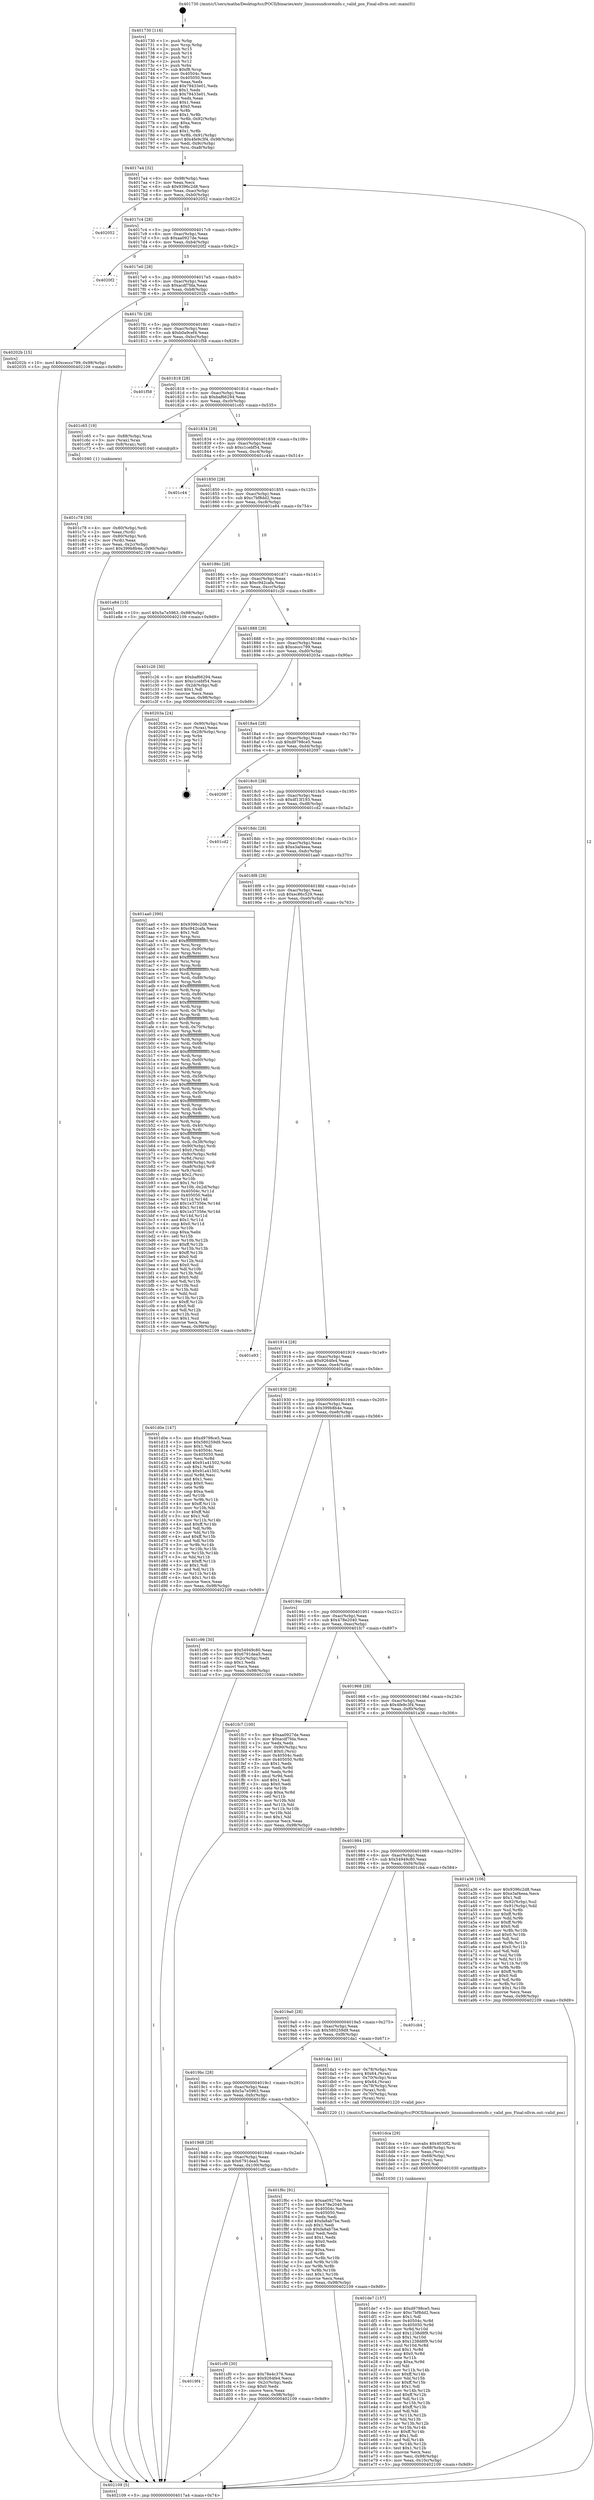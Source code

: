 digraph "0x401730" {
  label = "0x401730 (/mnt/c/Users/mathe/Desktop/tcc/POCII/binaries/extr_linuxsoundcoreinfo.c_valid_pos_Final-ollvm.out::main(0))"
  labelloc = "t"
  node[shape=record]

  Entry [label="",width=0.3,height=0.3,shape=circle,fillcolor=black,style=filled]
  "0x4017a4" [label="{
     0x4017a4 [32]\l
     | [instrs]\l
     &nbsp;&nbsp;0x4017a4 \<+6\>: mov -0x98(%rbp),%eax\l
     &nbsp;&nbsp;0x4017aa \<+2\>: mov %eax,%ecx\l
     &nbsp;&nbsp;0x4017ac \<+6\>: sub $0x9396c2d8,%ecx\l
     &nbsp;&nbsp;0x4017b2 \<+6\>: mov %eax,-0xac(%rbp)\l
     &nbsp;&nbsp;0x4017b8 \<+6\>: mov %ecx,-0xb0(%rbp)\l
     &nbsp;&nbsp;0x4017be \<+6\>: je 0000000000402052 \<main+0x922\>\l
  }"]
  "0x402052" [label="{
     0x402052\l
  }", style=dashed]
  "0x4017c4" [label="{
     0x4017c4 [28]\l
     | [instrs]\l
     &nbsp;&nbsp;0x4017c4 \<+5\>: jmp 00000000004017c9 \<main+0x99\>\l
     &nbsp;&nbsp;0x4017c9 \<+6\>: mov -0xac(%rbp),%eax\l
     &nbsp;&nbsp;0x4017cf \<+5\>: sub $0xaa0927de,%eax\l
     &nbsp;&nbsp;0x4017d4 \<+6\>: mov %eax,-0xb4(%rbp)\l
     &nbsp;&nbsp;0x4017da \<+6\>: je 00000000004020f2 \<main+0x9c2\>\l
  }"]
  Exit [label="",width=0.3,height=0.3,shape=circle,fillcolor=black,style=filled,peripheries=2]
  "0x4020f2" [label="{
     0x4020f2\l
  }", style=dashed]
  "0x4017e0" [label="{
     0x4017e0 [28]\l
     | [instrs]\l
     &nbsp;&nbsp;0x4017e0 \<+5\>: jmp 00000000004017e5 \<main+0xb5\>\l
     &nbsp;&nbsp;0x4017e5 \<+6\>: mov -0xac(%rbp),%eax\l
     &nbsp;&nbsp;0x4017eb \<+5\>: sub $0xacdf7fda,%eax\l
     &nbsp;&nbsp;0x4017f0 \<+6\>: mov %eax,-0xb8(%rbp)\l
     &nbsp;&nbsp;0x4017f6 \<+6\>: je 000000000040202b \<main+0x8fb\>\l
  }"]
  "0x401de7" [label="{
     0x401de7 [157]\l
     | [instrs]\l
     &nbsp;&nbsp;0x401de7 \<+5\>: mov $0xd9798ce5,%esi\l
     &nbsp;&nbsp;0x401dec \<+5\>: mov $0xc7bf8dd2,%ecx\l
     &nbsp;&nbsp;0x401df1 \<+2\>: mov $0x1,%dl\l
     &nbsp;&nbsp;0x401df3 \<+8\>: mov 0x40504c,%r8d\l
     &nbsp;&nbsp;0x401dfb \<+8\>: mov 0x405050,%r9d\l
     &nbsp;&nbsp;0x401e03 \<+3\>: mov %r8d,%r10d\l
     &nbsp;&nbsp;0x401e06 \<+7\>: add $0x1238d8f9,%r10d\l
     &nbsp;&nbsp;0x401e0d \<+4\>: sub $0x1,%r10d\l
     &nbsp;&nbsp;0x401e11 \<+7\>: sub $0x1238d8f9,%r10d\l
     &nbsp;&nbsp;0x401e18 \<+4\>: imul %r10d,%r8d\l
     &nbsp;&nbsp;0x401e1c \<+4\>: and $0x1,%r8d\l
     &nbsp;&nbsp;0x401e20 \<+4\>: cmp $0x0,%r8d\l
     &nbsp;&nbsp;0x401e24 \<+4\>: sete %r11b\l
     &nbsp;&nbsp;0x401e28 \<+4\>: cmp $0xa,%r9d\l
     &nbsp;&nbsp;0x401e2c \<+3\>: setl %bl\l
     &nbsp;&nbsp;0x401e2f \<+3\>: mov %r11b,%r14b\l
     &nbsp;&nbsp;0x401e32 \<+4\>: xor $0xff,%r14b\l
     &nbsp;&nbsp;0x401e36 \<+3\>: mov %bl,%r15b\l
     &nbsp;&nbsp;0x401e39 \<+4\>: xor $0xff,%r15b\l
     &nbsp;&nbsp;0x401e3d \<+3\>: xor $0x1,%dl\l
     &nbsp;&nbsp;0x401e40 \<+3\>: mov %r14b,%r12b\l
     &nbsp;&nbsp;0x401e43 \<+4\>: and $0xff,%r12b\l
     &nbsp;&nbsp;0x401e47 \<+3\>: and %dl,%r11b\l
     &nbsp;&nbsp;0x401e4a \<+3\>: mov %r15b,%r13b\l
     &nbsp;&nbsp;0x401e4d \<+4\>: and $0xff,%r13b\l
     &nbsp;&nbsp;0x401e51 \<+2\>: and %dl,%bl\l
     &nbsp;&nbsp;0x401e53 \<+3\>: or %r11b,%r12b\l
     &nbsp;&nbsp;0x401e56 \<+3\>: or %bl,%r13b\l
     &nbsp;&nbsp;0x401e59 \<+3\>: xor %r13b,%r12b\l
     &nbsp;&nbsp;0x401e5c \<+3\>: or %r15b,%r14b\l
     &nbsp;&nbsp;0x401e5f \<+4\>: xor $0xff,%r14b\l
     &nbsp;&nbsp;0x401e63 \<+3\>: or $0x1,%dl\l
     &nbsp;&nbsp;0x401e66 \<+3\>: and %dl,%r14b\l
     &nbsp;&nbsp;0x401e69 \<+3\>: or %r14b,%r12b\l
     &nbsp;&nbsp;0x401e6c \<+4\>: test $0x1,%r12b\l
     &nbsp;&nbsp;0x401e70 \<+3\>: cmovne %ecx,%esi\l
     &nbsp;&nbsp;0x401e73 \<+6\>: mov %esi,-0x98(%rbp)\l
     &nbsp;&nbsp;0x401e79 \<+6\>: mov %eax,-0x10c(%rbp)\l
     &nbsp;&nbsp;0x401e7f \<+5\>: jmp 0000000000402109 \<main+0x9d9\>\l
  }"]
  "0x40202b" [label="{
     0x40202b [15]\l
     | [instrs]\l
     &nbsp;&nbsp;0x40202b \<+10\>: movl $0xceccc799,-0x98(%rbp)\l
     &nbsp;&nbsp;0x402035 \<+5\>: jmp 0000000000402109 \<main+0x9d9\>\l
  }"]
  "0x4017fc" [label="{
     0x4017fc [28]\l
     | [instrs]\l
     &nbsp;&nbsp;0x4017fc \<+5\>: jmp 0000000000401801 \<main+0xd1\>\l
     &nbsp;&nbsp;0x401801 \<+6\>: mov -0xac(%rbp),%eax\l
     &nbsp;&nbsp;0x401807 \<+5\>: sub $0xb0a9cef4,%eax\l
     &nbsp;&nbsp;0x40180c \<+6\>: mov %eax,-0xbc(%rbp)\l
     &nbsp;&nbsp;0x401812 \<+6\>: je 0000000000401f58 \<main+0x828\>\l
  }"]
  "0x401dca" [label="{
     0x401dca [29]\l
     | [instrs]\l
     &nbsp;&nbsp;0x401dca \<+10\>: movabs $0x4030f2,%rdi\l
     &nbsp;&nbsp;0x401dd4 \<+4\>: mov -0x68(%rbp),%rsi\l
     &nbsp;&nbsp;0x401dd8 \<+2\>: mov %eax,(%rsi)\l
     &nbsp;&nbsp;0x401dda \<+4\>: mov -0x68(%rbp),%rsi\l
     &nbsp;&nbsp;0x401dde \<+2\>: mov (%rsi),%esi\l
     &nbsp;&nbsp;0x401de0 \<+2\>: mov $0x0,%al\l
     &nbsp;&nbsp;0x401de2 \<+5\>: call 0000000000401030 \<printf@plt\>\l
     | [calls]\l
     &nbsp;&nbsp;0x401030 \{1\} (unknown)\l
  }"]
  "0x401f58" [label="{
     0x401f58\l
  }", style=dashed]
  "0x401818" [label="{
     0x401818 [28]\l
     | [instrs]\l
     &nbsp;&nbsp;0x401818 \<+5\>: jmp 000000000040181d \<main+0xed\>\l
     &nbsp;&nbsp;0x40181d \<+6\>: mov -0xac(%rbp),%eax\l
     &nbsp;&nbsp;0x401823 \<+5\>: sub $0xbaf66294,%eax\l
     &nbsp;&nbsp;0x401828 \<+6\>: mov %eax,-0xc0(%rbp)\l
     &nbsp;&nbsp;0x40182e \<+6\>: je 0000000000401c65 \<main+0x535\>\l
  }"]
  "0x4019f4" [label="{
     0x4019f4\l
  }", style=dashed]
  "0x401c65" [label="{
     0x401c65 [19]\l
     | [instrs]\l
     &nbsp;&nbsp;0x401c65 \<+7\>: mov -0x88(%rbp),%rax\l
     &nbsp;&nbsp;0x401c6c \<+3\>: mov (%rax),%rax\l
     &nbsp;&nbsp;0x401c6f \<+4\>: mov 0x8(%rax),%rdi\l
     &nbsp;&nbsp;0x401c73 \<+5\>: call 0000000000401040 \<atoi@plt\>\l
     | [calls]\l
     &nbsp;&nbsp;0x401040 \{1\} (unknown)\l
  }"]
  "0x401834" [label="{
     0x401834 [28]\l
     | [instrs]\l
     &nbsp;&nbsp;0x401834 \<+5\>: jmp 0000000000401839 \<main+0x109\>\l
     &nbsp;&nbsp;0x401839 \<+6\>: mov -0xac(%rbp),%eax\l
     &nbsp;&nbsp;0x40183f \<+5\>: sub $0xc1cebf54,%eax\l
     &nbsp;&nbsp;0x401844 \<+6\>: mov %eax,-0xc4(%rbp)\l
     &nbsp;&nbsp;0x40184a \<+6\>: je 0000000000401c44 \<main+0x514\>\l
  }"]
  "0x401cf0" [label="{
     0x401cf0 [30]\l
     | [instrs]\l
     &nbsp;&nbsp;0x401cf0 \<+5\>: mov $0x78e4c376,%eax\l
     &nbsp;&nbsp;0x401cf5 \<+5\>: mov $0x9264fe4,%ecx\l
     &nbsp;&nbsp;0x401cfa \<+3\>: mov -0x2c(%rbp),%edx\l
     &nbsp;&nbsp;0x401cfd \<+3\>: cmp $0x0,%edx\l
     &nbsp;&nbsp;0x401d00 \<+3\>: cmove %ecx,%eax\l
     &nbsp;&nbsp;0x401d03 \<+6\>: mov %eax,-0x98(%rbp)\l
     &nbsp;&nbsp;0x401d09 \<+5\>: jmp 0000000000402109 \<main+0x9d9\>\l
  }"]
  "0x401c44" [label="{
     0x401c44\l
  }", style=dashed]
  "0x401850" [label="{
     0x401850 [28]\l
     | [instrs]\l
     &nbsp;&nbsp;0x401850 \<+5\>: jmp 0000000000401855 \<main+0x125\>\l
     &nbsp;&nbsp;0x401855 \<+6\>: mov -0xac(%rbp),%eax\l
     &nbsp;&nbsp;0x40185b \<+5\>: sub $0xc7bf8dd2,%eax\l
     &nbsp;&nbsp;0x401860 \<+6\>: mov %eax,-0xc8(%rbp)\l
     &nbsp;&nbsp;0x401866 \<+6\>: je 0000000000401e84 \<main+0x754\>\l
  }"]
  "0x4019d8" [label="{
     0x4019d8 [28]\l
     | [instrs]\l
     &nbsp;&nbsp;0x4019d8 \<+5\>: jmp 00000000004019dd \<main+0x2ad\>\l
     &nbsp;&nbsp;0x4019dd \<+6\>: mov -0xac(%rbp),%eax\l
     &nbsp;&nbsp;0x4019e3 \<+5\>: sub $0x6791dea5,%eax\l
     &nbsp;&nbsp;0x4019e8 \<+6\>: mov %eax,-0x100(%rbp)\l
     &nbsp;&nbsp;0x4019ee \<+6\>: je 0000000000401cf0 \<main+0x5c0\>\l
  }"]
  "0x401e84" [label="{
     0x401e84 [15]\l
     | [instrs]\l
     &nbsp;&nbsp;0x401e84 \<+10\>: movl $0x5a7e5963,-0x98(%rbp)\l
     &nbsp;&nbsp;0x401e8e \<+5\>: jmp 0000000000402109 \<main+0x9d9\>\l
  }"]
  "0x40186c" [label="{
     0x40186c [28]\l
     | [instrs]\l
     &nbsp;&nbsp;0x40186c \<+5\>: jmp 0000000000401871 \<main+0x141\>\l
     &nbsp;&nbsp;0x401871 \<+6\>: mov -0xac(%rbp),%eax\l
     &nbsp;&nbsp;0x401877 \<+5\>: sub $0xc942cafa,%eax\l
     &nbsp;&nbsp;0x40187c \<+6\>: mov %eax,-0xcc(%rbp)\l
     &nbsp;&nbsp;0x401882 \<+6\>: je 0000000000401c26 \<main+0x4f6\>\l
  }"]
  "0x401f6c" [label="{
     0x401f6c [91]\l
     | [instrs]\l
     &nbsp;&nbsp;0x401f6c \<+5\>: mov $0xaa0927de,%eax\l
     &nbsp;&nbsp;0x401f71 \<+5\>: mov $0x478e2040,%ecx\l
     &nbsp;&nbsp;0x401f76 \<+7\>: mov 0x40504c,%edx\l
     &nbsp;&nbsp;0x401f7d \<+7\>: mov 0x405050,%esi\l
     &nbsp;&nbsp;0x401f84 \<+2\>: mov %edx,%edi\l
     &nbsp;&nbsp;0x401f86 \<+6\>: add $0xfa8ab7be,%edi\l
     &nbsp;&nbsp;0x401f8c \<+3\>: sub $0x1,%edi\l
     &nbsp;&nbsp;0x401f8f \<+6\>: sub $0xfa8ab7be,%edi\l
     &nbsp;&nbsp;0x401f95 \<+3\>: imul %edi,%edx\l
     &nbsp;&nbsp;0x401f98 \<+3\>: and $0x1,%edx\l
     &nbsp;&nbsp;0x401f9b \<+3\>: cmp $0x0,%edx\l
     &nbsp;&nbsp;0x401f9e \<+4\>: sete %r8b\l
     &nbsp;&nbsp;0x401fa2 \<+3\>: cmp $0xa,%esi\l
     &nbsp;&nbsp;0x401fa5 \<+4\>: setl %r9b\l
     &nbsp;&nbsp;0x401fa9 \<+3\>: mov %r8b,%r10b\l
     &nbsp;&nbsp;0x401fac \<+3\>: and %r9b,%r10b\l
     &nbsp;&nbsp;0x401faf \<+3\>: xor %r9b,%r8b\l
     &nbsp;&nbsp;0x401fb2 \<+3\>: or %r8b,%r10b\l
     &nbsp;&nbsp;0x401fb5 \<+4\>: test $0x1,%r10b\l
     &nbsp;&nbsp;0x401fb9 \<+3\>: cmovne %ecx,%eax\l
     &nbsp;&nbsp;0x401fbc \<+6\>: mov %eax,-0x98(%rbp)\l
     &nbsp;&nbsp;0x401fc2 \<+5\>: jmp 0000000000402109 \<main+0x9d9\>\l
  }"]
  "0x401c26" [label="{
     0x401c26 [30]\l
     | [instrs]\l
     &nbsp;&nbsp;0x401c26 \<+5\>: mov $0xbaf66294,%eax\l
     &nbsp;&nbsp;0x401c2b \<+5\>: mov $0xc1cebf54,%ecx\l
     &nbsp;&nbsp;0x401c30 \<+3\>: mov -0x2d(%rbp),%dl\l
     &nbsp;&nbsp;0x401c33 \<+3\>: test $0x1,%dl\l
     &nbsp;&nbsp;0x401c36 \<+3\>: cmovne %ecx,%eax\l
     &nbsp;&nbsp;0x401c39 \<+6\>: mov %eax,-0x98(%rbp)\l
     &nbsp;&nbsp;0x401c3f \<+5\>: jmp 0000000000402109 \<main+0x9d9\>\l
  }"]
  "0x401888" [label="{
     0x401888 [28]\l
     | [instrs]\l
     &nbsp;&nbsp;0x401888 \<+5\>: jmp 000000000040188d \<main+0x15d\>\l
     &nbsp;&nbsp;0x40188d \<+6\>: mov -0xac(%rbp),%eax\l
     &nbsp;&nbsp;0x401893 \<+5\>: sub $0xceccc799,%eax\l
     &nbsp;&nbsp;0x401898 \<+6\>: mov %eax,-0xd0(%rbp)\l
     &nbsp;&nbsp;0x40189e \<+6\>: je 000000000040203a \<main+0x90a\>\l
  }"]
  "0x4019bc" [label="{
     0x4019bc [28]\l
     | [instrs]\l
     &nbsp;&nbsp;0x4019bc \<+5\>: jmp 00000000004019c1 \<main+0x291\>\l
     &nbsp;&nbsp;0x4019c1 \<+6\>: mov -0xac(%rbp),%eax\l
     &nbsp;&nbsp;0x4019c7 \<+5\>: sub $0x5a7e5963,%eax\l
     &nbsp;&nbsp;0x4019cc \<+6\>: mov %eax,-0xfc(%rbp)\l
     &nbsp;&nbsp;0x4019d2 \<+6\>: je 0000000000401f6c \<main+0x83c\>\l
  }"]
  "0x40203a" [label="{
     0x40203a [24]\l
     | [instrs]\l
     &nbsp;&nbsp;0x40203a \<+7\>: mov -0x90(%rbp),%rax\l
     &nbsp;&nbsp;0x402041 \<+2\>: mov (%rax),%eax\l
     &nbsp;&nbsp;0x402043 \<+4\>: lea -0x28(%rbp),%rsp\l
     &nbsp;&nbsp;0x402047 \<+1\>: pop %rbx\l
     &nbsp;&nbsp;0x402048 \<+2\>: pop %r12\l
     &nbsp;&nbsp;0x40204a \<+2\>: pop %r13\l
     &nbsp;&nbsp;0x40204c \<+2\>: pop %r14\l
     &nbsp;&nbsp;0x40204e \<+2\>: pop %r15\l
     &nbsp;&nbsp;0x402050 \<+1\>: pop %rbp\l
     &nbsp;&nbsp;0x402051 \<+1\>: ret\l
  }"]
  "0x4018a4" [label="{
     0x4018a4 [28]\l
     | [instrs]\l
     &nbsp;&nbsp;0x4018a4 \<+5\>: jmp 00000000004018a9 \<main+0x179\>\l
     &nbsp;&nbsp;0x4018a9 \<+6\>: mov -0xac(%rbp),%eax\l
     &nbsp;&nbsp;0x4018af \<+5\>: sub $0xd9798ce5,%eax\l
     &nbsp;&nbsp;0x4018b4 \<+6\>: mov %eax,-0xd4(%rbp)\l
     &nbsp;&nbsp;0x4018ba \<+6\>: je 0000000000402097 \<main+0x967\>\l
  }"]
  "0x401da1" [label="{
     0x401da1 [41]\l
     | [instrs]\l
     &nbsp;&nbsp;0x401da1 \<+4\>: mov -0x78(%rbp),%rax\l
     &nbsp;&nbsp;0x401da5 \<+7\>: movq $0x64,(%rax)\l
     &nbsp;&nbsp;0x401dac \<+4\>: mov -0x70(%rbp),%rax\l
     &nbsp;&nbsp;0x401db0 \<+7\>: movq $0x64,(%rax)\l
     &nbsp;&nbsp;0x401db7 \<+4\>: mov -0x78(%rbp),%rax\l
     &nbsp;&nbsp;0x401dbb \<+3\>: mov (%rax),%rdi\l
     &nbsp;&nbsp;0x401dbe \<+4\>: mov -0x70(%rbp),%rax\l
     &nbsp;&nbsp;0x401dc2 \<+3\>: mov (%rax),%rsi\l
     &nbsp;&nbsp;0x401dc5 \<+5\>: call 0000000000401220 \<valid_pos\>\l
     | [calls]\l
     &nbsp;&nbsp;0x401220 \{1\} (/mnt/c/Users/mathe/Desktop/tcc/POCII/binaries/extr_linuxsoundcoreinfo.c_valid_pos_Final-ollvm.out::valid_pos)\l
  }"]
  "0x402097" [label="{
     0x402097\l
  }", style=dashed]
  "0x4018c0" [label="{
     0x4018c0 [28]\l
     | [instrs]\l
     &nbsp;&nbsp;0x4018c0 \<+5\>: jmp 00000000004018c5 \<main+0x195\>\l
     &nbsp;&nbsp;0x4018c5 \<+6\>: mov -0xac(%rbp),%eax\l
     &nbsp;&nbsp;0x4018cb \<+5\>: sub $0xdf13f193,%eax\l
     &nbsp;&nbsp;0x4018d0 \<+6\>: mov %eax,-0xd8(%rbp)\l
     &nbsp;&nbsp;0x4018d6 \<+6\>: je 0000000000401cd2 \<main+0x5a2\>\l
  }"]
  "0x4019a0" [label="{
     0x4019a0 [28]\l
     | [instrs]\l
     &nbsp;&nbsp;0x4019a0 \<+5\>: jmp 00000000004019a5 \<main+0x275\>\l
     &nbsp;&nbsp;0x4019a5 \<+6\>: mov -0xac(%rbp),%eax\l
     &nbsp;&nbsp;0x4019ab \<+5\>: sub $0x580259d9,%eax\l
     &nbsp;&nbsp;0x4019b0 \<+6\>: mov %eax,-0xf8(%rbp)\l
     &nbsp;&nbsp;0x4019b6 \<+6\>: je 0000000000401da1 \<main+0x671\>\l
  }"]
  "0x401cd2" [label="{
     0x401cd2\l
  }", style=dashed]
  "0x4018dc" [label="{
     0x4018dc [28]\l
     | [instrs]\l
     &nbsp;&nbsp;0x4018dc \<+5\>: jmp 00000000004018e1 \<main+0x1b1\>\l
     &nbsp;&nbsp;0x4018e1 \<+6\>: mov -0xac(%rbp),%eax\l
     &nbsp;&nbsp;0x4018e7 \<+5\>: sub $0xe3af4eea,%eax\l
     &nbsp;&nbsp;0x4018ec \<+6\>: mov %eax,-0xdc(%rbp)\l
     &nbsp;&nbsp;0x4018f2 \<+6\>: je 0000000000401aa0 \<main+0x370\>\l
  }"]
  "0x401cb4" [label="{
     0x401cb4\l
  }", style=dashed]
  "0x401aa0" [label="{
     0x401aa0 [390]\l
     | [instrs]\l
     &nbsp;&nbsp;0x401aa0 \<+5\>: mov $0x9396c2d8,%eax\l
     &nbsp;&nbsp;0x401aa5 \<+5\>: mov $0xc942cafa,%ecx\l
     &nbsp;&nbsp;0x401aaa \<+2\>: mov $0x1,%dl\l
     &nbsp;&nbsp;0x401aac \<+3\>: mov %rsp,%rsi\l
     &nbsp;&nbsp;0x401aaf \<+4\>: add $0xfffffffffffffff0,%rsi\l
     &nbsp;&nbsp;0x401ab3 \<+3\>: mov %rsi,%rsp\l
     &nbsp;&nbsp;0x401ab6 \<+7\>: mov %rsi,-0x90(%rbp)\l
     &nbsp;&nbsp;0x401abd \<+3\>: mov %rsp,%rsi\l
     &nbsp;&nbsp;0x401ac0 \<+4\>: add $0xfffffffffffffff0,%rsi\l
     &nbsp;&nbsp;0x401ac4 \<+3\>: mov %rsi,%rsp\l
     &nbsp;&nbsp;0x401ac7 \<+3\>: mov %rsp,%rdi\l
     &nbsp;&nbsp;0x401aca \<+4\>: add $0xfffffffffffffff0,%rdi\l
     &nbsp;&nbsp;0x401ace \<+3\>: mov %rdi,%rsp\l
     &nbsp;&nbsp;0x401ad1 \<+7\>: mov %rdi,-0x88(%rbp)\l
     &nbsp;&nbsp;0x401ad8 \<+3\>: mov %rsp,%rdi\l
     &nbsp;&nbsp;0x401adb \<+4\>: add $0xfffffffffffffff0,%rdi\l
     &nbsp;&nbsp;0x401adf \<+3\>: mov %rdi,%rsp\l
     &nbsp;&nbsp;0x401ae2 \<+4\>: mov %rdi,-0x80(%rbp)\l
     &nbsp;&nbsp;0x401ae6 \<+3\>: mov %rsp,%rdi\l
     &nbsp;&nbsp;0x401ae9 \<+4\>: add $0xfffffffffffffff0,%rdi\l
     &nbsp;&nbsp;0x401aed \<+3\>: mov %rdi,%rsp\l
     &nbsp;&nbsp;0x401af0 \<+4\>: mov %rdi,-0x78(%rbp)\l
     &nbsp;&nbsp;0x401af4 \<+3\>: mov %rsp,%rdi\l
     &nbsp;&nbsp;0x401af7 \<+4\>: add $0xfffffffffffffff0,%rdi\l
     &nbsp;&nbsp;0x401afb \<+3\>: mov %rdi,%rsp\l
     &nbsp;&nbsp;0x401afe \<+4\>: mov %rdi,-0x70(%rbp)\l
     &nbsp;&nbsp;0x401b02 \<+3\>: mov %rsp,%rdi\l
     &nbsp;&nbsp;0x401b05 \<+4\>: add $0xfffffffffffffff0,%rdi\l
     &nbsp;&nbsp;0x401b09 \<+3\>: mov %rdi,%rsp\l
     &nbsp;&nbsp;0x401b0c \<+4\>: mov %rdi,-0x68(%rbp)\l
     &nbsp;&nbsp;0x401b10 \<+3\>: mov %rsp,%rdi\l
     &nbsp;&nbsp;0x401b13 \<+4\>: add $0xfffffffffffffff0,%rdi\l
     &nbsp;&nbsp;0x401b17 \<+3\>: mov %rdi,%rsp\l
     &nbsp;&nbsp;0x401b1a \<+4\>: mov %rdi,-0x60(%rbp)\l
     &nbsp;&nbsp;0x401b1e \<+3\>: mov %rsp,%rdi\l
     &nbsp;&nbsp;0x401b21 \<+4\>: add $0xfffffffffffffff0,%rdi\l
     &nbsp;&nbsp;0x401b25 \<+3\>: mov %rdi,%rsp\l
     &nbsp;&nbsp;0x401b28 \<+4\>: mov %rdi,-0x58(%rbp)\l
     &nbsp;&nbsp;0x401b2c \<+3\>: mov %rsp,%rdi\l
     &nbsp;&nbsp;0x401b2f \<+4\>: add $0xfffffffffffffff0,%rdi\l
     &nbsp;&nbsp;0x401b33 \<+3\>: mov %rdi,%rsp\l
     &nbsp;&nbsp;0x401b36 \<+4\>: mov %rdi,-0x50(%rbp)\l
     &nbsp;&nbsp;0x401b3a \<+3\>: mov %rsp,%rdi\l
     &nbsp;&nbsp;0x401b3d \<+4\>: add $0xfffffffffffffff0,%rdi\l
     &nbsp;&nbsp;0x401b41 \<+3\>: mov %rdi,%rsp\l
     &nbsp;&nbsp;0x401b44 \<+4\>: mov %rdi,-0x48(%rbp)\l
     &nbsp;&nbsp;0x401b48 \<+3\>: mov %rsp,%rdi\l
     &nbsp;&nbsp;0x401b4b \<+4\>: add $0xfffffffffffffff0,%rdi\l
     &nbsp;&nbsp;0x401b4f \<+3\>: mov %rdi,%rsp\l
     &nbsp;&nbsp;0x401b52 \<+4\>: mov %rdi,-0x40(%rbp)\l
     &nbsp;&nbsp;0x401b56 \<+3\>: mov %rsp,%rdi\l
     &nbsp;&nbsp;0x401b59 \<+4\>: add $0xfffffffffffffff0,%rdi\l
     &nbsp;&nbsp;0x401b5d \<+3\>: mov %rdi,%rsp\l
     &nbsp;&nbsp;0x401b60 \<+4\>: mov %rdi,-0x38(%rbp)\l
     &nbsp;&nbsp;0x401b64 \<+7\>: mov -0x90(%rbp),%rdi\l
     &nbsp;&nbsp;0x401b6b \<+6\>: movl $0x0,(%rdi)\l
     &nbsp;&nbsp;0x401b71 \<+7\>: mov -0x9c(%rbp),%r8d\l
     &nbsp;&nbsp;0x401b78 \<+3\>: mov %r8d,(%rsi)\l
     &nbsp;&nbsp;0x401b7b \<+7\>: mov -0x88(%rbp),%rdi\l
     &nbsp;&nbsp;0x401b82 \<+7\>: mov -0xa8(%rbp),%r9\l
     &nbsp;&nbsp;0x401b89 \<+3\>: mov %r9,(%rdi)\l
     &nbsp;&nbsp;0x401b8c \<+3\>: cmpl $0x2,(%rsi)\l
     &nbsp;&nbsp;0x401b8f \<+4\>: setne %r10b\l
     &nbsp;&nbsp;0x401b93 \<+4\>: and $0x1,%r10b\l
     &nbsp;&nbsp;0x401b97 \<+4\>: mov %r10b,-0x2d(%rbp)\l
     &nbsp;&nbsp;0x401b9b \<+8\>: mov 0x40504c,%r11d\l
     &nbsp;&nbsp;0x401ba3 \<+7\>: mov 0x405050,%ebx\l
     &nbsp;&nbsp;0x401baa \<+3\>: mov %r11d,%r14d\l
     &nbsp;&nbsp;0x401bad \<+7\>: add $0x1e37356e,%r14d\l
     &nbsp;&nbsp;0x401bb4 \<+4\>: sub $0x1,%r14d\l
     &nbsp;&nbsp;0x401bb8 \<+7\>: sub $0x1e37356e,%r14d\l
     &nbsp;&nbsp;0x401bbf \<+4\>: imul %r14d,%r11d\l
     &nbsp;&nbsp;0x401bc3 \<+4\>: and $0x1,%r11d\l
     &nbsp;&nbsp;0x401bc7 \<+4\>: cmp $0x0,%r11d\l
     &nbsp;&nbsp;0x401bcb \<+4\>: sete %r10b\l
     &nbsp;&nbsp;0x401bcf \<+3\>: cmp $0xa,%ebx\l
     &nbsp;&nbsp;0x401bd2 \<+4\>: setl %r15b\l
     &nbsp;&nbsp;0x401bd6 \<+3\>: mov %r10b,%r12b\l
     &nbsp;&nbsp;0x401bd9 \<+4\>: xor $0xff,%r12b\l
     &nbsp;&nbsp;0x401bdd \<+3\>: mov %r15b,%r13b\l
     &nbsp;&nbsp;0x401be0 \<+4\>: xor $0xff,%r13b\l
     &nbsp;&nbsp;0x401be4 \<+3\>: xor $0x0,%dl\l
     &nbsp;&nbsp;0x401be7 \<+3\>: mov %r12b,%sil\l
     &nbsp;&nbsp;0x401bea \<+4\>: and $0x0,%sil\l
     &nbsp;&nbsp;0x401bee \<+3\>: and %dl,%r10b\l
     &nbsp;&nbsp;0x401bf1 \<+3\>: mov %r13b,%dil\l
     &nbsp;&nbsp;0x401bf4 \<+4\>: and $0x0,%dil\l
     &nbsp;&nbsp;0x401bf8 \<+3\>: and %dl,%r15b\l
     &nbsp;&nbsp;0x401bfb \<+3\>: or %r10b,%sil\l
     &nbsp;&nbsp;0x401bfe \<+3\>: or %r15b,%dil\l
     &nbsp;&nbsp;0x401c01 \<+3\>: xor %dil,%sil\l
     &nbsp;&nbsp;0x401c04 \<+3\>: or %r13b,%r12b\l
     &nbsp;&nbsp;0x401c07 \<+4\>: xor $0xff,%r12b\l
     &nbsp;&nbsp;0x401c0b \<+3\>: or $0x0,%dl\l
     &nbsp;&nbsp;0x401c0e \<+3\>: and %dl,%r12b\l
     &nbsp;&nbsp;0x401c11 \<+3\>: or %r12b,%sil\l
     &nbsp;&nbsp;0x401c14 \<+4\>: test $0x1,%sil\l
     &nbsp;&nbsp;0x401c18 \<+3\>: cmovne %ecx,%eax\l
     &nbsp;&nbsp;0x401c1b \<+6\>: mov %eax,-0x98(%rbp)\l
     &nbsp;&nbsp;0x401c21 \<+5\>: jmp 0000000000402109 \<main+0x9d9\>\l
  }"]
  "0x4018f8" [label="{
     0x4018f8 [28]\l
     | [instrs]\l
     &nbsp;&nbsp;0x4018f8 \<+5\>: jmp 00000000004018fd \<main+0x1cd\>\l
     &nbsp;&nbsp;0x4018fd \<+6\>: mov -0xac(%rbp),%eax\l
     &nbsp;&nbsp;0x401903 \<+5\>: sub $0xec86c529,%eax\l
     &nbsp;&nbsp;0x401908 \<+6\>: mov %eax,-0xe0(%rbp)\l
     &nbsp;&nbsp;0x40190e \<+6\>: je 0000000000401e93 \<main+0x763\>\l
  }"]
  "0x401c78" [label="{
     0x401c78 [30]\l
     | [instrs]\l
     &nbsp;&nbsp;0x401c78 \<+4\>: mov -0x80(%rbp),%rdi\l
     &nbsp;&nbsp;0x401c7c \<+2\>: mov %eax,(%rdi)\l
     &nbsp;&nbsp;0x401c7e \<+4\>: mov -0x80(%rbp),%rdi\l
     &nbsp;&nbsp;0x401c82 \<+2\>: mov (%rdi),%eax\l
     &nbsp;&nbsp;0x401c84 \<+3\>: mov %eax,-0x2c(%rbp)\l
     &nbsp;&nbsp;0x401c87 \<+10\>: movl $0x399b8b4e,-0x98(%rbp)\l
     &nbsp;&nbsp;0x401c91 \<+5\>: jmp 0000000000402109 \<main+0x9d9\>\l
  }"]
  "0x401e93" [label="{
     0x401e93\l
  }", style=dashed]
  "0x401914" [label="{
     0x401914 [28]\l
     | [instrs]\l
     &nbsp;&nbsp;0x401914 \<+5\>: jmp 0000000000401919 \<main+0x1e9\>\l
     &nbsp;&nbsp;0x401919 \<+6\>: mov -0xac(%rbp),%eax\l
     &nbsp;&nbsp;0x40191f \<+5\>: sub $0x9264fe4,%eax\l
     &nbsp;&nbsp;0x401924 \<+6\>: mov %eax,-0xe4(%rbp)\l
     &nbsp;&nbsp;0x40192a \<+6\>: je 0000000000401d0e \<main+0x5de\>\l
  }"]
  "0x401730" [label="{
     0x401730 [116]\l
     | [instrs]\l
     &nbsp;&nbsp;0x401730 \<+1\>: push %rbp\l
     &nbsp;&nbsp;0x401731 \<+3\>: mov %rsp,%rbp\l
     &nbsp;&nbsp;0x401734 \<+2\>: push %r15\l
     &nbsp;&nbsp;0x401736 \<+2\>: push %r14\l
     &nbsp;&nbsp;0x401738 \<+2\>: push %r13\l
     &nbsp;&nbsp;0x40173a \<+2\>: push %r12\l
     &nbsp;&nbsp;0x40173c \<+1\>: push %rbx\l
     &nbsp;&nbsp;0x40173d \<+7\>: sub $0xf8,%rsp\l
     &nbsp;&nbsp;0x401744 \<+7\>: mov 0x40504c,%eax\l
     &nbsp;&nbsp;0x40174b \<+7\>: mov 0x405050,%ecx\l
     &nbsp;&nbsp;0x401752 \<+2\>: mov %eax,%edx\l
     &nbsp;&nbsp;0x401754 \<+6\>: add $0x79433e01,%edx\l
     &nbsp;&nbsp;0x40175a \<+3\>: sub $0x1,%edx\l
     &nbsp;&nbsp;0x40175d \<+6\>: sub $0x79433e01,%edx\l
     &nbsp;&nbsp;0x401763 \<+3\>: imul %edx,%eax\l
     &nbsp;&nbsp;0x401766 \<+3\>: and $0x1,%eax\l
     &nbsp;&nbsp;0x401769 \<+3\>: cmp $0x0,%eax\l
     &nbsp;&nbsp;0x40176c \<+4\>: sete %r8b\l
     &nbsp;&nbsp;0x401770 \<+4\>: and $0x1,%r8b\l
     &nbsp;&nbsp;0x401774 \<+7\>: mov %r8b,-0x92(%rbp)\l
     &nbsp;&nbsp;0x40177b \<+3\>: cmp $0xa,%ecx\l
     &nbsp;&nbsp;0x40177e \<+4\>: setl %r8b\l
     &nbsp;&nbsp;0x401782 \<+4\>: and $0x1,%r8b\l
     &nbsp;&nbsp;0x401786 \<+7\>: mov %r8b,-0x91(%rbp)\l
     &nbsp;&nbsp;0x40178d \<+10\>: movl $0x4fe9c3f4,-0x98(%rbp)\l
     &nbsp;&nbsp;0x401797 \<+6\>: mov %edi,-0x9c(%rbp)\l
     &nbsp;&nbsp;0x40179d \<+7\>: mov %rsi,-0xa8(%rbp)\l
  }"]
  "0x401d0e" [label="{
     0x401d0e [147]\l
     | [instrs]\l
     &nbsp;&nbsp;0x401d0e \<+5\>: mov $0xd9798ce5,%eax\l
     &nbsp;&nbsp;0x401d13 \<+5\>: mov $0x580259d9,%ecx\l
     &nbsp;&nbsp;0x401d18 \<+2\>: mov $0x1,%dl\l
     &nbsp;&nbsp;0x401d1a \<+7\>: mov 0x40504c,%esi\l
     &nbsp;&nbsp;0x401d21 \<+7\>: mov 0x405050,%edi\l
     &nbsp;&nbsp;0x401d28 \<+3\>: mov %esi,%r8d\l
     &nbsp;&nbsp;0x401d2b \<+7\>: add $0x91a41502,%r8d\l
     &nbsp;&nbsp;0x401d32 \<+4\>: sub $0x1,%r8d\l
     &nbsp;&nbsp;0x401d36 \<+7\>: sub $0x91a41502,%r8d\l
     &nbsp;&nbsp;0x401d3d \<+4\>: imul %r8d,%esi\l
     &nbsp;&nbsp;0x401d41 \<+3\>: and $0x1,%esi\l
     &nbsp;&nbsp;0x401d44 \<+3\>: cmp $0x0,%esi\l
     &nbsp;&nbsp;0x401d47 \<+4\>: sete %r9b\l
     &nbsp;&nbsp;0x401d4b \<+3\>: cmp $0xa,%edi\l
     &nbsp;&nbsp;0x401d4e \<+4\>: setl %r10b\l
     &nbsp;&nbsp;0x401d52 \<+3\>: mov %r9b,%r11b\l
     &nbsp;&nbsp;0x401d55 \<+4\>: xor $0xff,%r11b\l
     &nbsp;&nbsp;0x401d59 \<+3\>: mov %r10b,%bl\l
     &nbsp;&nbsp;0x401d5c \<+3\>: xor $0xff,%bl\l
     &nbsp;&nbsp;0x401d5f \<+3\>: xor $0x1,%dl\l
     &nbsp;&nbsp;0x401d62 \<+3\>: mov %r11b,%r14b\l
     &nbsp;&nbsp;0x401d65 \<+4\>: and $0xff,%r14b\l
     &nbsp;&nbsp;0x401d69 \<+3\>: and %dl,%r9b\l
     &nbsp;&nbsp;0x401d6c \<+3\>: mov %bl,%r15b\l
     &nbsp;&nbsp;0x401d6f \<+4\>: and $0xff,%r15b\l
     &nbsp;&nbsp;0x401d73 \<+3\>: and %dl,%r10b\l
     &nbsp;&nbsp;0x401d76 \<+3\>: or %r9b,%r14b\l
     &nbsp;&nbsp;0x401d79 \<+3\>: or %r10b,%r15b\l
     &nbsp;&nbsp;0x401d7c \<+3\>: xor %r15b,%r14b\l
     &nbsp;&nbsp;0x401d7f \<+3\>: or %bl,%r11b\l
     &nbsp;&nbsp;0x401d82 \<+4\>: xor $0xff,%r11b\l
     &nbsp;&nbsp;0x401d86 \<+3\>: or $0x1,%dl\l
     &nbsp;&nbsp;0x401d89 \<+3\>: and %dl,%r11b\l
     &nbsp;&nbsp;0x401d8c \<+3\>: or %r11b,%r14b\l
     &nbsp;&nbsp;0x401d8f \<+4\>: test $0x1,%r14b\l
     &nbsp;&nbsp;0x401d93 \<+3\>: cmovne %ecx,%eax\l
     &nbsp;&nbsp;0x401d96 \<+6\>: mov %eax,-0x98(%rbp)\l
     &nbsp;&nbsp;0x401d9c \<+5\>: jmp 0000000000402109 \<main+0x9d9\>\l
  }"]
  "0x401930" [label="{
     0x401930 [28]\l
     | [instrs]\l
     &nbsp;&nbsp;0x401930 \<+5\>: jmp 0000000000401935 \<main+0x205\>\l
     &nbsp;&nbsp;0x401935 \<+6\>: mov -0xac(%rbp),%eax\l
     &nbsp;&nbsp;0x40193b \<+5\>: sub $0x399b8b4e,%eax\l
     &nbsp;&nbsp;0x401940 \<+6\>: mov %eax,-0xe8(%rbp)\l
     &nbsp;&nbsp;0x401946 \<+6\>: je 0000000000401c96 \<main+0x566\>\l
  }"]
  "0x402109" [label="{
     0x402109 [5]\l
     | [instrs]\l
     &nbsp;&nbsp;0x402109 \<+5\>: jmp 00000000004017a4 \<main+0x74\>\l
  }"]
  "0x401c96" [label="{
     0x401c96 [30]\l
     | [instrs]\l
     &nbsp;&nbsp;0x401c96 \<+5\>: mov $0x54949c80,%eax\l
     &nbsp;&nbsp;0x401c9b \<+5\>: mov $0x6791dea5,%ecx\l
     &nbsp;&nbsp;0x401ca0 \<+3\>: mov -0x2c(%rbp),%edx\l
     &nbsp;&nbsp;0x401ca3 \<+3\>: cmp $0x1,%edx\l
     &nbsp;&nbsp;0x401ca6 \<+3\>: cmovl %ecx,%eax\l
     &nbsp;&nbsp;0x401ca9 \<+6\>: mov %eax,-0x98(%rbp)\l
     &nbsp;&nbsp;0x401caf \<+5\>: jmp 0000000000402109 \<main+0x9d9\>\l
  }"]
  "0x40194c" [label="{
     0x40194c [28]\l
     | [instrs]\l
     &nbsp;&nbsp;0x40194c \<+5\>: jmp 0000000000401951 \<main+0x221\>\l
     &nbsp;&nbsp;0x401951 \<+6\>: mov -0xac(%rbp),%eax\l
     &nbsp;&nbsp;0x401957 \<+5\>: sub $0x478e2040,%eax\l
     &nbsp;&nbsp;0x40195c \<+6\>: mov %eax,-0xec(%rbp)\l
     &nbsp;&nbsp;0x401962 \<+6\>: je 0000000000401fc7 \<main+0x897\>\l
  }"]
  "0x401984" [label="{
     0x401984 [28]\l
     | [instrs]\l
     &nbsp;&nbsp;0x401984 \<+5\>: jmp 0000000000401989 \<main+0x259\>\l
     &nbsp;&nbsp;0x401989 \<+6\>: mov -0xac(%rbp),%eax\l
     &nbsp;&nbsp;0x40198f \<+5\>: sub $0x54949c80,%eax\l
     &nbsp;&nbsp;0x401994 \<+6\>: mov %eax,-0xf4(%rbp)\l
     &nbsp;&nbsp;0x40199a \<+6\>: je 0000000000401cb4 \<main+0x584\>\l
  }"]
  "0x401fc7" [label="{
     0x401fc7 [100]\l
     | [instrs]\l
     &nbsp;&nbsp;0x401fc7 \<+5\>: mov $0xaa0927de,%eax\l
     &nbsp;&nbsp;0x401fcc \<+5\>: mov $0xacdf7fda,%ecx\l
     &nbsp;&nbsp;0x401fd1 \<+2\>: xor %edx,%edx\l
     &nbsp;&nbsp;0x401fd3 \<+7\>: mov -0x90(%rbp),%rsi\l
     &nbsp;&nbsp;0x401fda \<+6\>: movl $0x0,(%rsi)\l
     &nbsp;&nbsp;0x401fe0 \<+7\>: mov 0x40504c,%edi\l
     &nbsp;&nbsp;0x401fe7 \<+8\>: mov 0x405050,%r8d\l
     &nbsp;&nbsp;0x401fef \<+3\>: sub $0x1,%edx\l
     &nbsp;&nbsp;0x401ff2 \<+3\>: mov %edi,%r9d\l
     &nbsp;&nbsp;0x401ff5 \<+3\>: add %edx,%r9d\l
     &nbsp;&nbsp;0x401ff8 \<+4\>: imul %r9d,%edi\l
     &nbsp;&nbsp;0x401ffc \<+3\>: and $0x1,%edi\l
     &nbsp;&nbsp;0x401fff \<+3\>: cmp $0x0,%edi\l
     &nbsp;&nbsp;0x402002 \<+4\>: sete %r10b\l
     &nbsp;&nbsp;0x402006 \<+4\>: cmp $0xa,%r8d\l
     &nbsp;&nbsp;0x40200a \<+4\>: setl %r11b\l
     &nbsp;&nbsp;0x40200e \<+3\>: mov %r10b,%bl\l
     &nbsp;&nbsp;0x402011 \<+3\>: and %r11b,%bl\l
     &nbsp;&nbsp;0x402014 \<+3\>: xor %r11b,%r10b\l
     &nbsp;&nbsp;0x402017 \<+3\>: or %r10b,%bl\l
     &nbsp;&nbsp;0x40201a \<+3\>: test $0x1,%bl\l
     &nbsp;&nbsp;0x40201d \<+3\>: cmovne %ecx,%eax\l
     &nbsp;&nbsp;0x402020 \<+6\>: mov %eax,-0x98(%rbp)\l
     &nbsp;&nbsp;0x402026 \<+5\>: jmp 0000000000402109 \<main+0x9d9\>\l
  }"]
  "0x401968" [label="{
     0x401968 [28]\l
     | [instrs]\l
     &nbsp;&nbsp;0x401968 \<+5\>: jmp 000000000040196d \<main+0x23d\>\l
     &nbsp;&nbsp;0x40196d \<+6\>: mov -0xac(%rbp),%eax\l
     &nbsp;&nbsp;0x401973 \<+5\>: sub $0x4fe9c3f4,%eax\l
     &nbsp;&nbsp;0x401978 \<+6\>: mov %eax,-0xf0(%rbp)\l
     &nbsp;&nbsp;0x40197e \<+6\>: je 0000000000401a36 \<main+0x306\>\l
  }"]
  "0x401a36" [label="{
     0x401a36 [106]\l
     | [instrs]\l
     &nbsp;&nbsp;0x401a36 \<+5\>: mov $0x9396c2d8,%eax\l
     &nbsp;&nbsp;0x401a3b \<+5\>: mov $0xe3af4eea,%ecx\l
     &nbsp;&nbsp;0x401a40 \<+2\>: mov $0x1,%dl\l
     &nbsp;&nbsp;0x401a42 \<+7\>: mov -0x92(%rbp),%sil\l
     &nbsp;&nbsp;0x401a49 \<+7\>: mov -0x91(%rbp),%dil\l
     &nbsp;&nbsp;0x401a50 \<+3\>: mov %sil,%r8b\l
     &nbsp;&nbsp;0x401a53 \<+4\>: xor $0xff,%r8b\l
     &nbsp;&nbsp;0x401a57 \<+3\>: mov %dil,%r9b\l
     &nbsp;&nbsp;0x401a5a \<+4\>: xor $0xff,%r9b\l
     &nbsp;&nbsp;0x401a5e \<+3\>: xor $0x0,%dl\l
     &nbsp;&nbsp;0x401a61 \<+3\>: mov %r8b,%r10b\l
     &nbsp;&nbsp;0x401a64 \<+4\>: and $0x0,%r10b\l
     &nbsp;&nbsp;0x401a68 \<+3\>: and %dl,%sil\l
     &nbsp;&nbsp;0x401a6b \<+3\>: mov %r9b,%r11b\l
     &nbsp;&nbsp;0x401a6e \<+4\>: and $0x0,%r11b\l
     &nbsp;&nbsp;0x401a72 \<+3\>: and %dl,%dil\l
     &nbsp;&nbsp;0x401a75 \<+3\>: or %sil,%r10b\l
     &nbsp;&nbsp;0x401a78 \<+3\>: or %dil,%r11b\l
     &nbsp;&nbsp;0x401a7b \<+3\>: xor %r11b,%r10b\l
     &nbsp;&nbsp;0x401a7e \<+3\>: or %r9b,%r8b\l
     &nbsp;&nbsp;0x401a81 \<+4\>: xor $0xff,%r8b\l
     &nbsp;&nbsp;0x401a85 \<+3\>: or $0x0,%dl\l
     &nbsp;&nbsp;0x401a88 \<+3\>: and %dl,%r8b\l
     &nbsp;&nbsp;0x401a8b \<+3\>: or %r8b,%r10b\l
     &nbsp;&nbsp;0x401a8e \<+4\>: test $0x1,%r10b\l
     &nbsp;&nbsp;0x401a92 \<+3\>: cmovne %ecx,%eax\l
     &nbsp;&nbsp;0x401a95 \<+6\>: mov %eax,-0x98(%rbp)\l
     &nbsp;&nbsp;0x401a9b \<+5\>: jmp 0000000000402109 \<main+0x9d9\>\l
  }"]
  Entry -> "0x401730" [label=" 1"]
  "0x4017a4" -> "0x402052" [label=" 0"]
  "0x4017a4" -> "0x4017c4" [label=" 13"]
  "0x40203a" -> Exit [label=" 1"]
  "0x4017c4" -> "0x4020f2" [label=" 0"]
  "0x4017c4" -> "0x4017e0" [label=" 13"]
  "0x40202b" -> "0x402109" [label=" 1"]
  "0x4017e0" -> "0x40202b" [label=" 1"]
  "0x4017e0" -> "0x4017fc" [label=" 12"]
  "0x401fc7" -> "0x402109" [label=" 1"]
  "0x4017fc" -> "0x401f58" [label=" 0"]
  "0x4017fc" -> "0x401818" [label=" 12"]
  "0x401f6c" -> "0x402109" [label=" 1"]
  "0x401818" -> "0x401c65" [label=" 1"]
  "0x401818" -> "0x401834" [label=" 11"]
  "0x401e84" -> "0x402109" [label=" 1"]
  "0x401834" -> "0x401c44" [label=" 0"]
  "0x401834" -> "0x401850" [label=" 11"]
  "0x401de7" -> "0x402109" [label=" 1"]
  "0x401850" -> "0x401e84" [label=" 1"]
  "0x401850" -> "0x40186c" [label=" 10"]
  "0x401da1" -> "0x401dca" [label=" 1"]
  "0x40186c" -> "0x401c26" [label=" 1"]
  "0x40186c" -> "0x401888" [label=" 9"]
  "0x401d0e" -> "0x402109" [label=" 1"]
  "0x401888" -> "0x40203a" [label=" 1"]
  "0x401888" -> "0x4018a4" [label=" 8"]
  "0x4019d8" -> "0x4019f4" [label=" 0"]
  "0x4018a4" -> "0x402097" [label=" 0"]
  "0x4018a4" -> "0x4018c0" [label=" 8"]
  "0x4019d8" -> "0x401cf0" [label=" 1"]
  "0x4018c0" -> "0x401cd2" [label=" 0"]
  "0x4018c0" -> "0x4018dc" [label=" 8"]
  "0x4019bc" -> "0x4019d8" [label=" 1"]
  "0x4018dc" -> "0x401aa0" [label=" 1"]
  "0x4018dc" -> "0x4018f8" [label=" 7"]
  "0x4019bc" -> "0x401f6c" [label=" 1"]
  "0x4018f8" -> "0x401e93" [label=" 0"]
  "0x4018f8" -> "0x401914" [label=" 7"]
  "0x4019a0" -> "0x4019bc" [label=" 2"]
  "0x401914" -> "0x401d0e" [label=" 1"]
  "0x401914" -> "0x401930" [label=" 6"]
  "0x401dca" -> "0x401de7" [label=" 1"]
  "0x401930" -> "0x401c96" [label=" 1"]
  "0x401930" -> "0x40194c" [label=" 5"]
  "0x401984" -> "0x4019a0" [label=" 3"]
  "0x40194c" -> "0x401fc7" [label=" 1"]
  "0x40194c" -> "0x401968" [label=" 4"]
  "0x401984" -> "0x401cb4" [label=" 0"]
  "0x401968" -> "0x401a36" [label=" 1"]
  "0x401968" -> "0x401984" [label=" 3"]
  "0x401a36" -> "0x402109" [label=" 1"]
  "0x401730" -> "0x4017a4" [label=" 1"]
  "0x402109" -> "0x4017a4" [label=" 12"]
  "0x4019a0" -> "0x401da1" [label=" 1"]
  "0x401aa0" -> "0x402109" [label=" 1"]
  "0x401c26" -> "0x402109" [label=" 1"]
  "0x401c65" -> "0x401c78" [label=" 1"]
  "0x401c78" -> "0x402109" [label=" 1"]
  "0x401c96" -> "0x402109" [label=" 1"]
  "0x401cf0" -> "0x402109" [label=" 1"]
}
